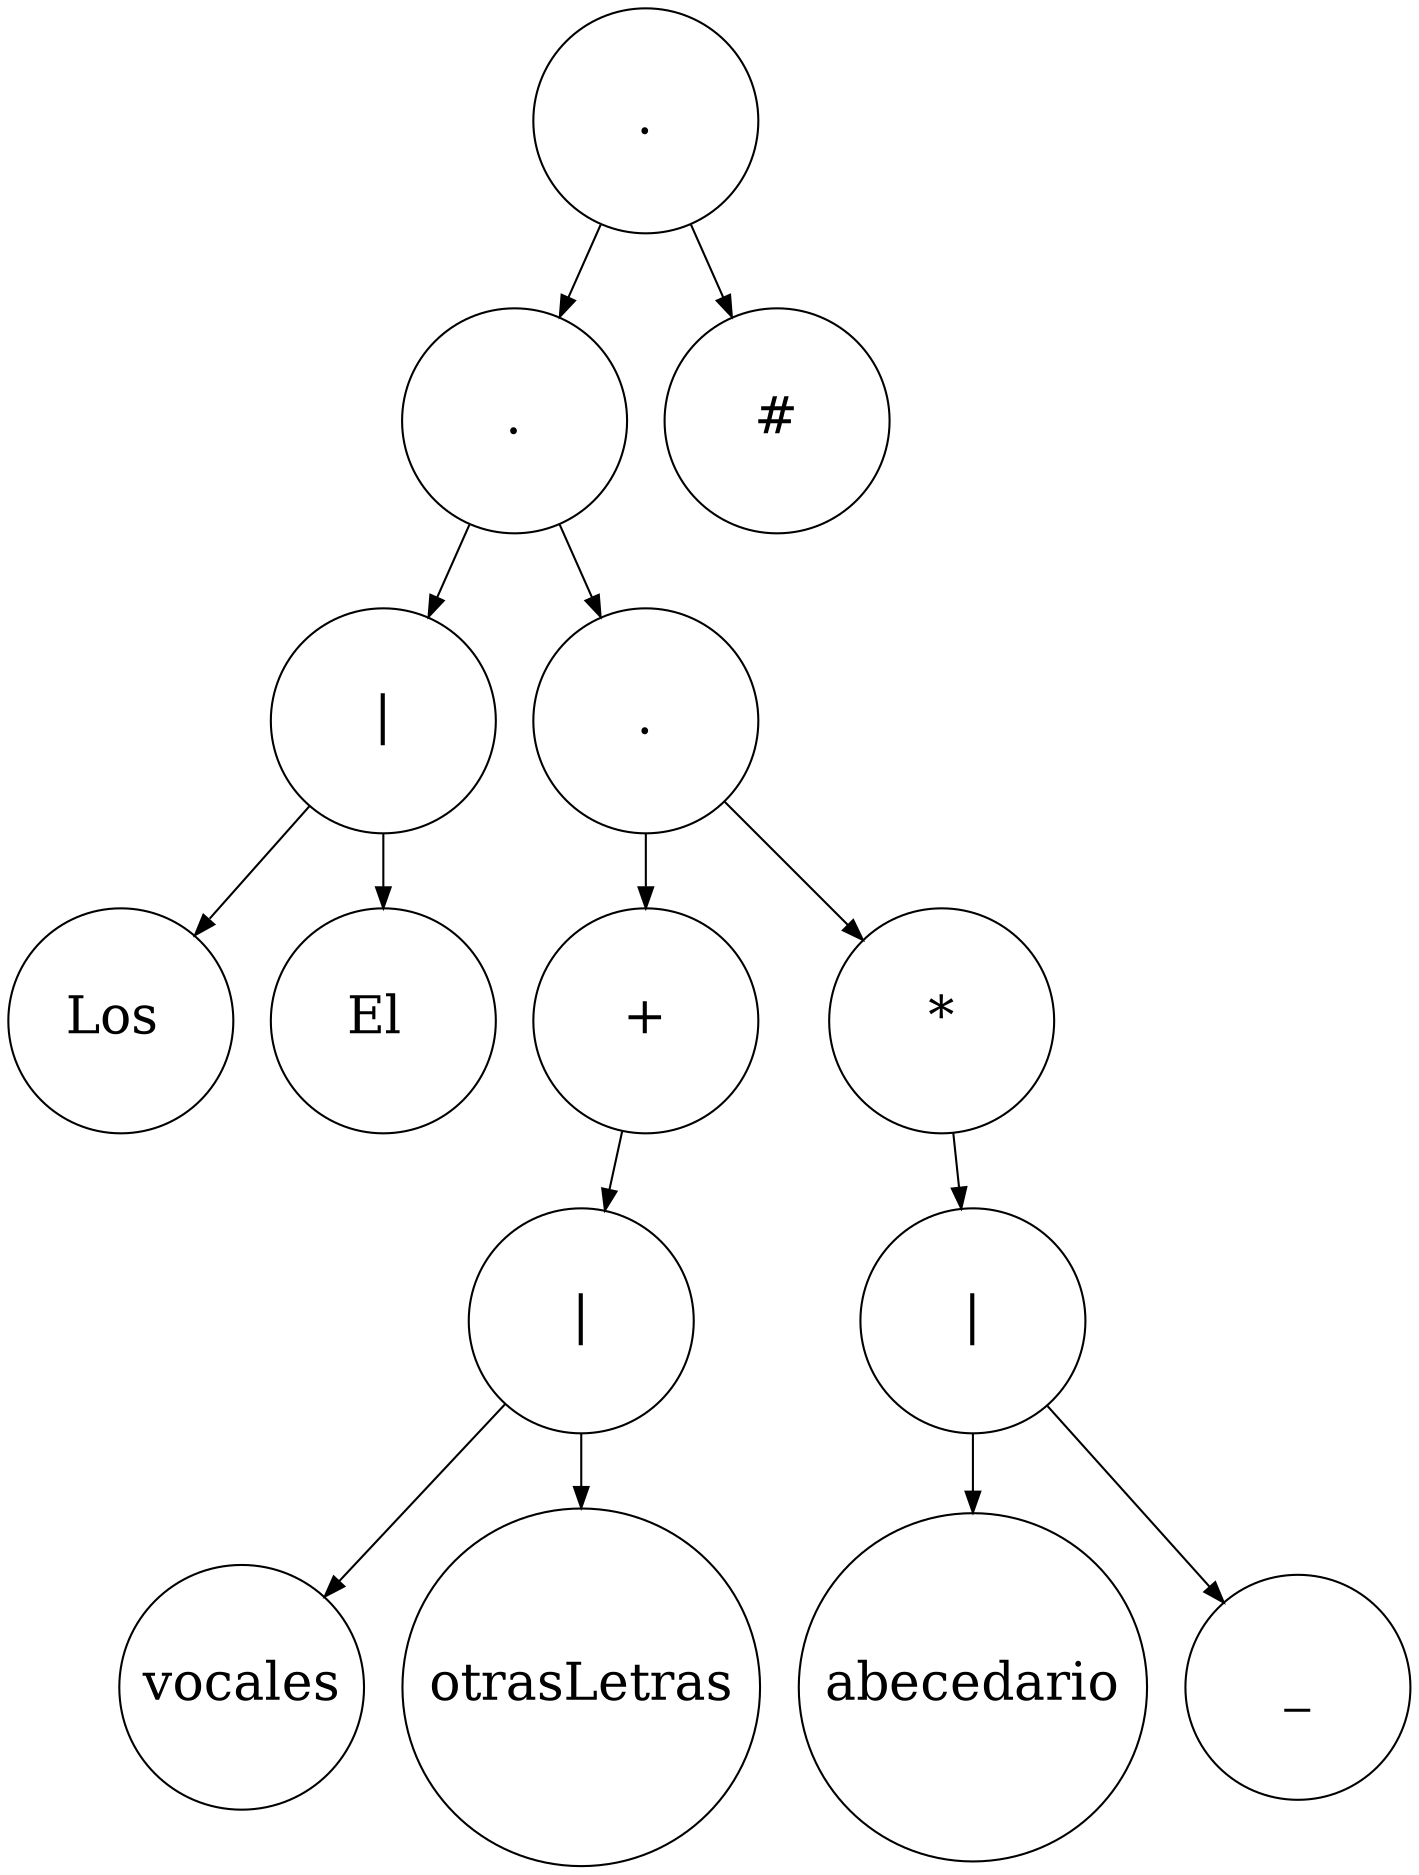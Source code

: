 strict digraph {
splines="line";
rankdir = TB;
node [shape=circle, height=0.5, width=1.5, fontsize=25];
graph[dpi=110];

"0" [label="."];
"1" [label="."];
"2" [label="|"];
"3" [label="Los "];
"2" -> "3";
"4" [label="El "];
"2" -> "4";
"1" -> "2";
"5" [label="."];
"6" [label="+"];
"7" [label="|"];
"8" [label="vocales"];
"7" -> "8";
"9" [label="otrasLetras"];
"7" -> "9";
"6" -> "7";
"5" -> "6";
"10" [label="*"];
"11" [label="|"];
"12" [label="abecedario"];
"11" -> "12";
"13" [label="_"];
"11" -> "13";
"10" -> "11";
"5" -> "10";
"1" -> "5";
"0" -> "1";
"14" [label="#"];
"0" -> "14";
}